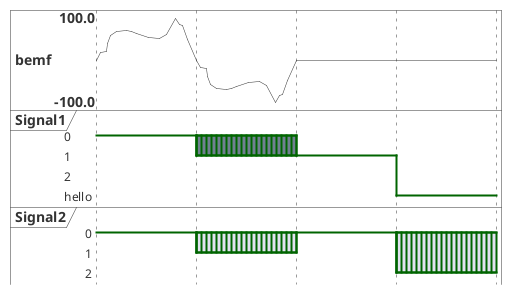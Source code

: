 {
  "sha1": "rthfu1gdbum0qps4izmd8eyzv1qtdvu",
  "insertion": {
    "when": "2024-06-04T17:28:44.242Z",
    "url": "https://github.com/plantuml/plantuml/issues/1166",
    "user": "plantuml@gmail.com"
  }
}
@startuml
hide time-axis
scale 100 as 100 pixels
analog  "bemf"  as out

robust "Signal1" as S1
robust "Signal2" as S2
S1 has 0,1,2,hello
S2 has 0,1,2
@0
S1 is 0
S2 is 0
@100
S1 is {0,1} #SlateGrey
S2 is {0,1}
@200
S1 is 1
S2 is 0
@300
S1 is hello
S2 is {0,2}

@0
@+0.0
out is 0.0
@+4.0
out is 18.0
@+6.0
out is 21.0
@+1.0
out is 40.0
@+3.0
out is 59.0
@+6.0
out is 69.0
@+10.0
out is 71.0
@+5.0
out is 68.0
@+5.0
out is 62.0
@+12.0
out is 54.0
@+11.0
out is 52.0
@+7.0
out is 61.0
@+9.0
out is 100.0
@+4.0
out is 84.0
@+3.0
out is 83.0
@+5.0
out is 49.0
@+9.0
out is 1.0



@+0.0
out is 0.0
@+4.0
out is -18.0
@+6.0
out is -21.0
@+1.0
out is -40.0
@+3.0
out is -59.0
@+6.0
out is -69.0
@+10.0
out is -71.0
@+5.0
out is -68.0
@+5.0
out is -62.0
@+12.0
out is -54.0
@+11.0
out is -52.0
@+7.0
out is -61.0
@+9.0
out is -100.0
@+4.0
out is -84.0
@+3.0
out is -83.0
@+5.0
out is -49.0
@+9.0
out is -1.0

@enduml
